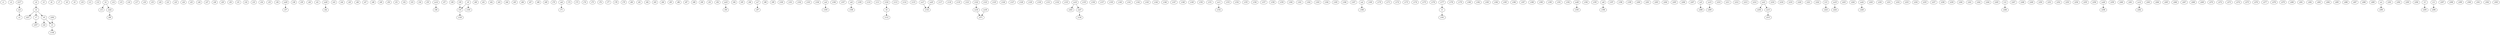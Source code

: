 strict digraph  {
c1;
c2;
c3;
c4;
c5;
c6;
c7;
c8;
c9;
c10;
c11;
c12;
c13;
c14;
c15;
c16;
c17;
c18;
c19;
c20;
c21;
c22;
c23;
c24;
c25;
c26;
c27;
c28;
c29;
c30;
c31;
c32;
c33;
c34;
c35;
c36;
c37;
c38;
c39;
c40;
c41;
c42;
c43;
c44;
c45;
c46;
c47;
c48;
c49;
c50;
c51;
c52;
c53;
c54;
c55;
c56;
c57;
c58;
c59;
c60;
c61;
c62;
c63;
c64;
c65;
c66;
c67;
c68;
c69;
c70;
c71;
c72;
c73;
c74;
c75;
c76;
c77;
c78;
c79;
c80;
c81;
c82;
c83;
c84;
c85;
c86;
c87;
c88;
c89;
c90;
c91;
c92;
c93;
c94;
c95;
c96;
c97;
c98;
c99;
c100;
c101;
c102;
c103;
c104;
c105;
c106;
c107;
c108;
c109;
c110;
c111;
c112;
c113;
c114;
c115;
c116;
c117;
c118;
c119;
c120;
c121;
c122;
c123;
c124;
c125;
c126;
c127;
c128;
c129;
c130;
c131;
c132;
c133;
c134;
c135;
c136;
c137;
c138;
c139;
c140;
c141;
c142;
c143;
c144;
c145;
c146;
c147;
c148;
c149;
c150;
c151;
c152;
c153;
c154;
c155;
c156;
c157;
c158;
c159;
c160;
c161;
c162;
c163;
c164;
c165;
c166;
c167;
c168;
c169;
c170;
c171;
c172;
c173;
c174;
c175;
c176;
c177;
c178;
c179;
c180;
c181;
c182;
c183;
c184;
c185;
c186;
c187;
c188;
c189;
c190;
c191;
c192;
c193;
c194;
c195;
c196;
c197;
c198;
c199;
c200;
c201;
c202;
c203;
c204;
c205;
c206;
c207;
c208;
c209;
c210;
c211;
c212;
c213;
c214;
c215;
c216;
c217;
c218;
c219;
c220;
c221;
c222;
c223;
c224;
c225;
c226;
c227;
c228;
c229;
c230;
c231;
c232;
c233;
c234;
c235;
c236;
c237;
c238;
c239;
c240;
c241;
c242;
c243;
c244;
c245;
c246;
c247;
c248;
c249;
c250;
c251;
c252;
c253;
c254;
c255;
c256;
c257;
c258;
c259;
c260;
c261;
c262;
c263;
c264;
c265;
c266;
c267;
c268;
c269;
c270;
c271;
c272;
c273;
c274;
c275;
c276;
c277;
c278;
c279;
c280;
c281;
c282;
c283;
c284;
c285;
c286;
c287;
c288;
c289;
c290;
c291;
c292;
c293;
c294;
c295;
c296;
c297;
c298;
c299;
c300;
c301;
c302;
c303;
v1;
v2;
v3;
v4;
v5;
v6;
v7;
v8;
v9;
v10;
v11;
v12;
v13;
co1;
co2;
co3;
co4;
co5;
co6;
co7;
co8;
co9;
co10;
co11;
co12;
co13;
co14;
co15;
co16;
co17;
co18;
co19;
co20;
co21;
co22;
co23;
co24;
co25;
co26;
co27;
co28;
co29;
c4 -> v2  [weight=1];
c59 -> v10  [weight=1];
c122 -> co16  [weight=1];
c124 -> v6  [weight=1];
c177 -> v1  [weight=1];
c202 -> v3  [weight=1];
c217 -> co3  [weight=1];
v1 -> c181  [weight=1];
v2 -> c227  [weight=1];
v2 -> v7  [weight=1];
v2 -> v9  [weight=1];
v3 -> c138  [weight=1];
v4 -> c13  [weight=1];
v4 -> co22  [weight=1];
v5 -> c295  [weight=1];
v6 -> c112  [weight=1];
v7 -> c257  [weight=1];
v8 -> c145  [weight=1];
v8 -> v10  [weight=1];
v9 -> c22  [weight=1];
v9 -> v3  [weight=1];
v10 -> c120  [weight=1];
v11 -> c296  [weight=1];
v12 -> c246  [weight=1];
v13 -> c223  [weight=1];
co1 -> c290  [weight=1];
co2 -> c168  [weight=1];
co3 -> c3  [weight=1];
co4 -> c105  [weight=1];
co5 -> c208  [weight=1];
co6 -> c71  [weight=1];
co7 -> c97  [weight=1];
co8 -> c196  [weight=1];
co9 -> c108  [weight=1];
co10 -> c243  [weight=1];
co10 -> co27  [weight=1];
co11 -> c152  [weight=1];
co12 -> c262  [weight=1];
co13 -> c215  [weight=1];
co14 -> c56  [weight=1];
co15 -> c209  [weight=1];
co16 -> c271  [weight=1];
co17 -> c116  [weight=1];
co18 -> c271  [weight=1];
co19 -> c224  [weight=1];
co20 -> c42  [weight=1];
co21 -> c236  [weight=1];
co21 -> co13  [weight=1];
co22 -> c89  [weight=1];
co23 -> c93  [weight=1];
co24 -> c228  [weight=1];
co25 -> c116  [weight=1];
co26 -> c258  [weight=1];
co27 -> c134  [weight=1];
co28 -> c193  [weight=1];
co29 -> c37  [weight=1];
}
